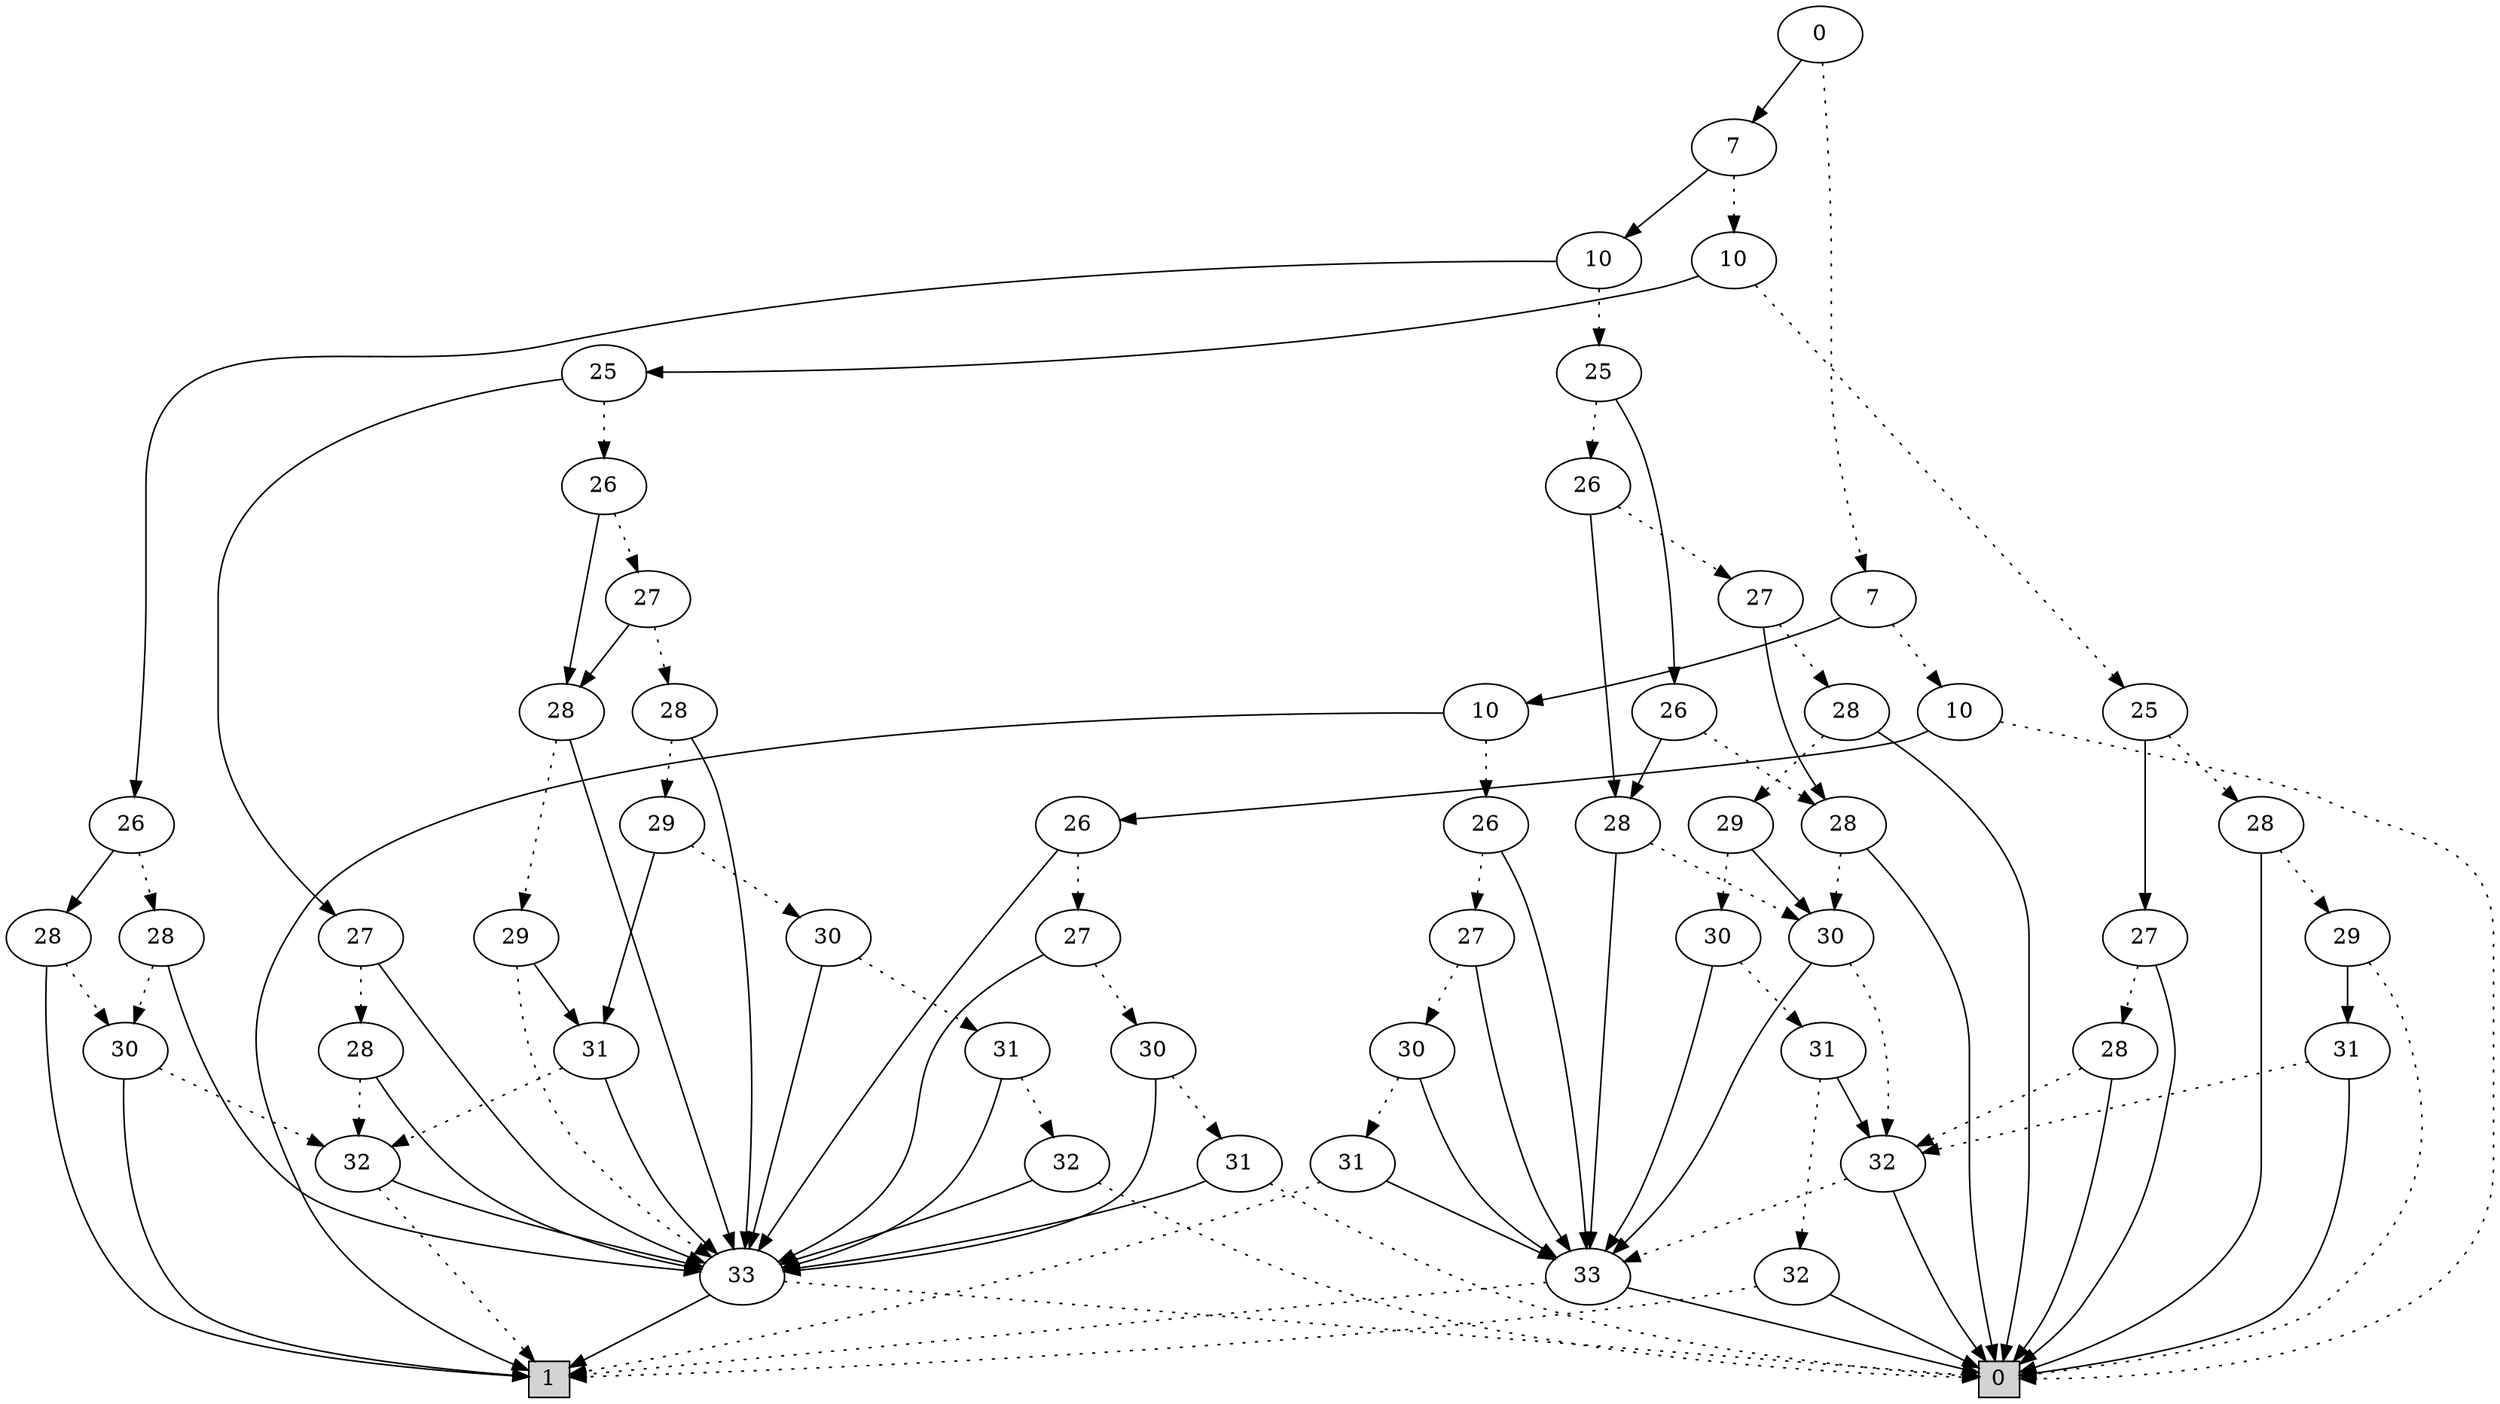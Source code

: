 digraph G {
0 [shape=box, label="0", style=filled, shape=box, height=0.3, width=0.3];
1 [shape=box, label="1", style=filled, shape=box, height=0.3, width=0.3];
558 [label="0"];
558 -> 543 [style=dotted];
558 -> 557 [style=filled];
543 [label="7"];
543 -> 508 [style=dotted];
543 -> 542 [style=filled];
508 [label="10"];
508 -> 0 [style=dotted];
508 -> 217 [style=filled];
217 [label="26"];
217 -> 216 [style=dotted];
217 -> 68 [style=filled];
216 [label="27"];
216 -> 215 [style=dotted];
216 -> 68 [style=filled];
215 [label="30"];
215 -> 214 [style=dotted];
215 -> 68 [style=filled];
214 [label="31"];
214 -> 0 [style=dotted];
214 -> 68 [style=filled];
68 [label="33"];
68 -> 0 [style=dotted];
68 -> 1 [style=filled];
542 [label="10"];
542 -> 221 [style=dotted];
542 -> 1 [style=filled];
221 [label="26"];
221 -> 220 [style=dotted];
221 -> 69 [style=filled];
220 [label="27"];
220 -> 219 [style=dotted];
220 -> 69 [style=filled];
219 [label="30"];
219 -> 218 [style=dotted];
219 -> 69 [style=filled];
218 [label="31"];
218 -> 1 [style=dotted];
218 -> 69 [style=filled];
69 [label="33"];
69 -> 1 [style=dotted];
69 -> 0 [style=filled];
557 [label="7"];
557 -> 548 [style=dotted];
557 -> 556 [style=filled];
548 [label="10"];
548 -> 515 [style=dotted];
548 -> 547 [style=filled];
515 [label="25"];
515 -> 366 [style=dotted];
515 -> 477 [style=filled];
366 [label="28"];
366 -> 364 [style=dotted];
366 -> 0 [style=filled];
364 [label="29"];
364 -> 0 [style=dotted];
364 -> 343 [style=filled];
343 [label="31"];
343 -> 268 [style=dotted];
343 -> 0 [style=filled];
268 [label="32"];
268 -> 69 [style=dotted];
268 -> 0 [style=filled];
477 [label="27"];
477 -> 476 [style=dotted];
477 -> 0 [style=filled];
476 [label="28"];
476 -> 268 [style=dotted];
476 -> 0 [style=filled];
547 [label="25"];
547 -> 546 [style=dotted];
547 -> 471 [style=filled];
546 [label="26"];
546 -> 545 [style=dotted];
546 -> 416 [style=filled];
545 [label="27"];
545 -> 544 [style=dotted];
545 -> 416 [style=filled];
544 [label="28"];
544 -> 411 [style=dotted];
544 -> 68 [style=filled];
411 [label="29"];
411 -> 320 [style=dotted];
411 -> 298 [style=filled];
320 [label="30"];
320 -> 319 [style=dotted];
320 -> 68 [style=filled];
319 [label="31"];
319 -> 318 [style=dotted];
319 -> 68 [style=filled];
318 [label="32"];
318 -> 0 [style=dotted];
318 -> 68 [style=filled];
298 [label="31"];
298 -> 297 [style=dotted];
298 -> 68 [style=filled];
297 [label="32"];
297 -> 1 [style=dotted];
297 -> 68 [style=filled];
416 [label="28"];
416 -> 413 [style=dotted];
416 -> 68 [style=filled];
413 [label="29"];
413 -> 68 [style=dotted];
413 -> 298 [style=filled];
471 [label="27"];
471 -> 470 [style=dotted];
471 -> 68 [style=filled];
470 [label="28"];
470 -> 297 [style=dotted];
470 -> 68 [style=filled];
556 [label="10"];
556 -> 553 [style=dotted];
556 -> 555 [style=filled];
553 [label="25"];
553 -> 551 [style=dotted];
553 -> 552 [style=filled];
551 [label="26"];
551 -> 550 [style=dotted];
551 -> 288 [style=filled];
550 [label="27"];
550 -> 549 [style=dotted];
550 -> 285 [style=filled];
549 [label="28"];
549 -> 422 [style=dotted];
549 -> 0 [style=filled];
422 [label="29"];
422 -> 270 [style=dotted];
422 -> 277 [style=filled];
270 [label="30"];
270 -> 269 [style=dotted];
270 -> 69 [style=filled];
269 [label="31"];
269 -> 67 [style=dotted];
269 -> 268 [style=filled];
67 [label="32"];
67 -> 1 [style=dotted];
67 -> 0 [style=filled];
277 [label="30"];
277 -> 268 [style=dotted];
277 -> 69 [style=filled];
285 [label="28"];
285 -> 277 [style=dotted];
285 -> 0 [style=filled];
288 [label="28"];
288 -> 277 [style=dotted];
288 -> 69 [style=filled];
552 [label="26"];
552 -> 285 [style=dotted];
552 -> 288 [style=filled];
555 [label="26"];
555 -> 554 [style=dotted];
555 -> 428 [style=filled];
554 [label="28"];
554 -> 427 [style=dotted];
554 -> 68 [style=filled];
427 [label="30"];
427 -> 297 [style=dotted];
427 -> 1 [style=filled];
428 [label="28"];
428 -> 427 [style=dotted];
428 -> 1 [style=filled];
}
